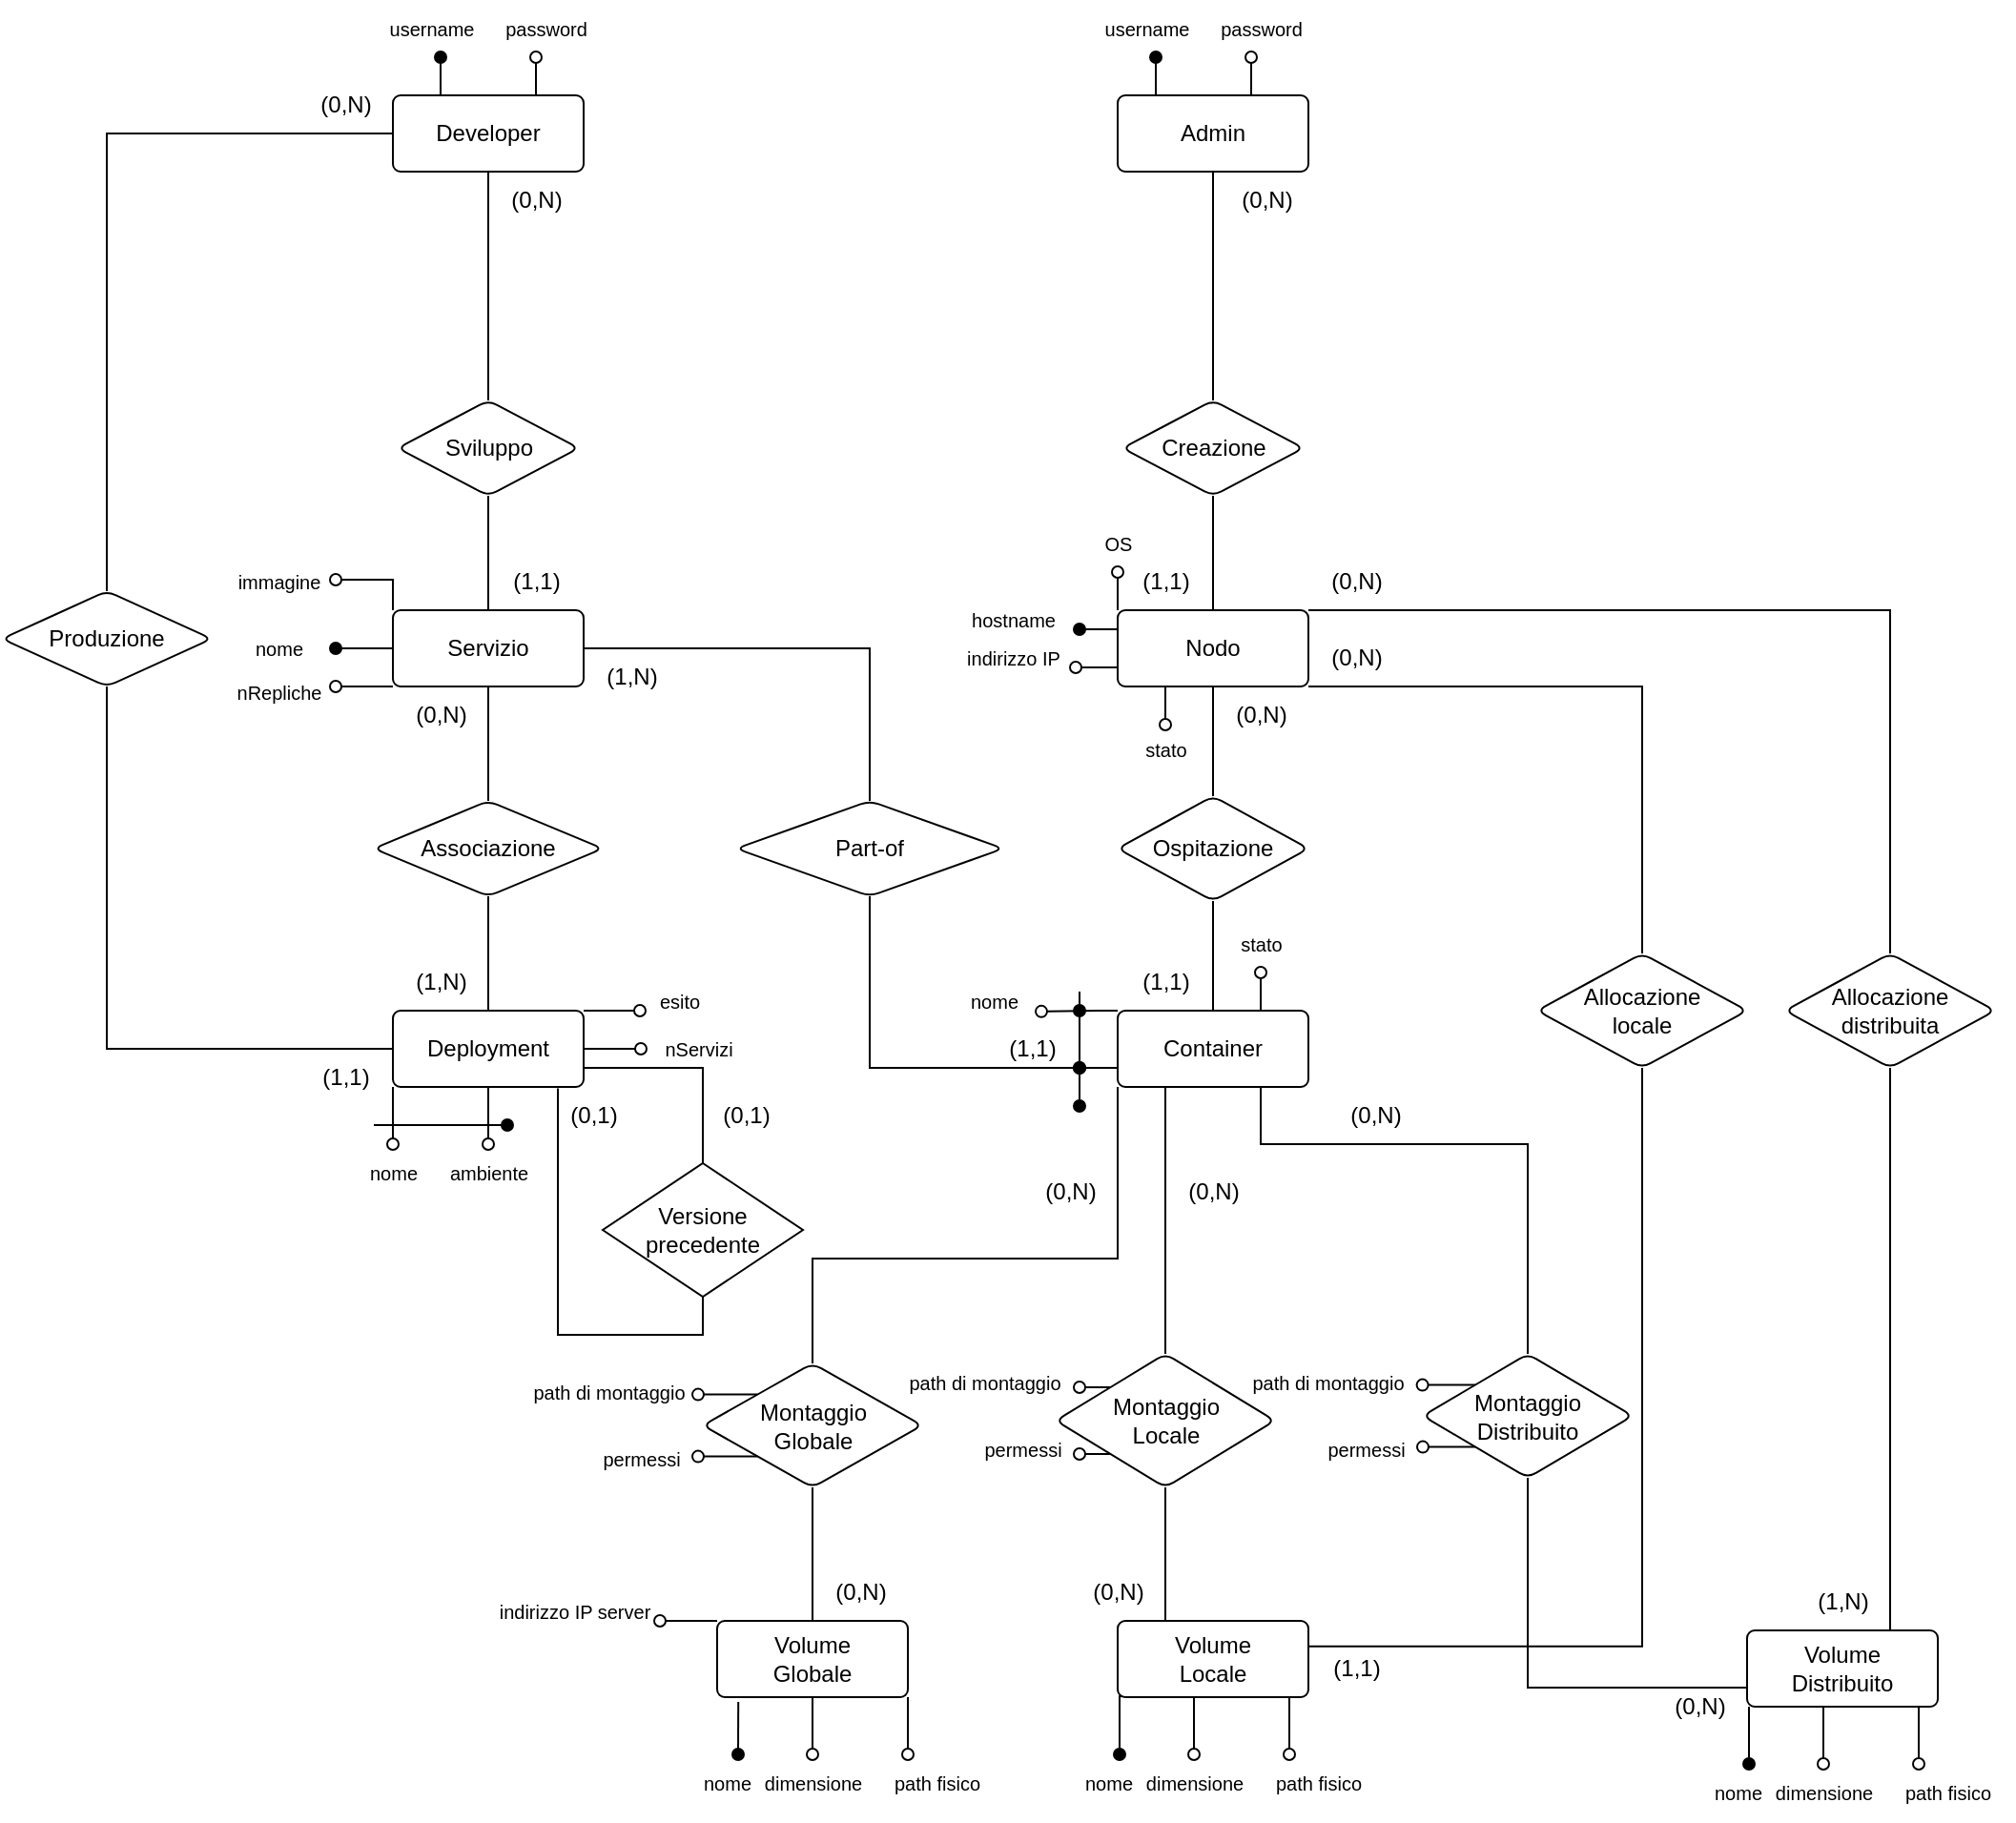 <mxfile version="26.2.15">
  <diagram id="R2lEEEUBdFMjLlhIrx00" name="Page-1">
    <mxGraphModel dx="946" dy="732" grid="1" gridSize="10" guides="1" tooltips="1" connect="1" arrows="1" fold="1" page="1" pageScale="1" pageWidth="850" pageHeight="1100" math="0" shadow="0" extFonts="Permanent Marker^https://fonts.googleapis.com/css?family=Permanent+Marker">
      <root>
        <mxCell id="0" />
        <mxCell id="1" parent="0" />
        <mxCell id="UmrRzRvC02uneNPQCRzM-10" value="" style="edgeStyle=orthogonalEdgeStyle;rounded=0;orthogonalLoop=1;jettySize=auto;html=1;endArrow=none;startFill=0;exitX=0.5;exitY=1;exitDx=0;exitDy=0;" parent="1" source="Fby9Bq11sHaPtL2u8eBd-1" target="UmrRzRvC02uneNPQCRzM-9" edge="1">
          <mxGeometry relative="1" as="geometry">
            <mxPoint x="650.0" y="190" as="sourcePoint" />
          </mxGeometry>
        </mxCell>
        <mxCell id="UmrRzRvC02uneNPQCRzM-14" value="" style="edgeStyle=orthogonalEdgeStyle;rounded=0;orthogonalLoop=1;jettySize=auto;html=1;endArrow=none;startFill=0;exitX=0.5;exitY=1;exitDx=0;exitDy=0;" parent="1" source="Fby9Bq11sHaPtL2u8eBd-2" target="UmrRzRvC02uneNPQCRzM-13" edge="1">
          <mxGeometry relative="1" as="geometry">
            <mxPoint x="400" y="80" as="sourcePoint" />
          </mxGeometry>
        </mxCell>
        <mxCell id="UmrRzRvC02uneNPQCRzM-22" value="" style="edgeStyle=orthogonalEdgeStyle;rounded=0;orthogonalLoop=1;jettySize=auto;html=1;endArrow=none;startFill=0;exitX=0;exitY=0.5;exitDx=0;exitDy=0;" parent="1" source="Fby9Bq11sHaPtL2u8eBd-2" target="UmrRzRvC02uneNPQCRzM-21" edge="1">
          <mxGeometry relative="1" as="geometry">
            <mxPoint x="375" y="60" as="sourcePoint" />
          </mxGeometry>
        </mxCell>
        <mxCell id="UmrRzRvC02uneNPQCRzM-78" style="edgeStyle=orthogonalEdgeStyle;rounded=0;orthogonalLoop=1;jettySize=auto;html=1;exitX=0.25;exitY=0;exitDx=0;exitDy=0;endArrow=oval;endFill=1;" parent="1" edge="1">
          <mxGeometry relative="1" as="geometry">
            <mxPoint x="620" y="70" as="targetPoint" />
            <mxPoint x="620" y="90" as="sourcePoint" />
          </mxGeometry>
        </mxCell>
        <mxCell id="UmrRzRvC02uneNPQCRzM-80" style="edgeStyle=orthogonalEdgeStyle;rounded=0;orthogonalLoop=1;jettySize=auto;html=1;exitX=0.75;exitY=0;exitDx=0;exitDy=0;endArrow=oval;endFill=0;" parent="1" edge="1">
          <mxGeometry relative="1" as="geometry">
            <mxPoint x="670" y="70" as="targetPoint" />
            <mxPoint x="670" y="90" as="sourcePoint" />
          </mxGeometry>
        </mxCell>
        <mxCell id="UmrRzRvC02uneNPQCRzM-9" value="Creazione" style="rhombus;whiteSpace=wrap;html=1;rounded=1;arcSize=10;" parent="1" vertex="1">
          <mxGeometry x="602.5" y="250" width="95" height="50" as="geometry" />
        </mxCell>
        <mxCell id="UmrRzRvC02uneNPQCRzM-12" style="edgeStyle=orthogonalEdgeStyle;rounded=0;orthogonalLoop=1;jettySize=auto;html=1;exitX=0.5;exitY=0;exitDx=0;exitDy=0;entryX=0.5;entryY=1;entryDx=0;entryDy=0;endArrow=none;startFill=0;" parent="1" source="UmrRzRvC02uneNPQCRzM-11" target="UmrRzRvC02uneNPQCRzM-9" edge="1">
          <mxGeometry relative="1" as="geometry" />
        </mxCell>
        <mxCell id="UmrRzRvC02uneNPQCRzM-34" value="" style="edgeStyle=orthogonalEdgeStyle;rounded=0;orthogonalLoop=1;jettySize=auto;html=1;endArrow=none;startFill=0;" parent="1" source="UmrRzRvC02uneNPQCRzM-11" target="UmrRzRvC02uneNPQCRzM-33" edge="1">
          <mxGeometry relative="1" as="geometry" />
        </mxCell>
        <mxCell id="UmrRzRvC02uneNPQCRzM-116" style="edgeStyle=orthogonalEdgeStyle;rounded=0;orthogonalLoop=1;jettySize=auto;html=1;exitX=0;exitY=0;exitDx=0;exitDy=0;endArrow=oval;endFill=0;" parent="1" source="UmrRzRvC02uneNPQCRzM-11" edge="1">
          <mxGeometry relative="1" as="geometry">
            <mxPoint x="600" y="340" as="targetPoint" />
          </mxGeometry>
        </mxCell>
        <mxCell id="UmrRzRvC02uneNPQCRzM-118" style="edgeStyle=orthogonalEdgeStyle;rounded=0;orthogonalLoop=1;jettySize=auto;html=1;exitX=0;exitY=0.25;exitDx=0;exitDy=0;endArrow=oval;endFill=1;" parent="1" source="UmrRzRvC02uneNPQCRzM-11" edge="1">
          <mxGeometry relative="1" as="geometry">
            <mxPoint x="580" y="370" as="targetPoint" />
          </mxGeometry>
        </mxCell>
        <mxCell id="UmrRzRvC02uneNPQCRzM-124" style="edgeStyle=orthogonalEdgeStyle;rounded=0;orthogonalLoop=1;jettySize=auto;html=1;exitX=0.25;exitY=1;exitDx=0;exitDy=0;endArrow=oval;endFill=0;" parent="1" source="UmrRzRvC02uneNPQCRzM-11" edge="1">
          <mxGeometry relative="1" as="geometry">
            <mxPoint x="625" y="420" as="targetPoint" />
          </mxGeometry>
        </mxCell>
        <mxCell id="UmrRzRvC02uneNPQCRzM-11" value="Nodo" style="rounded=1;arcSize=10;whiteSpace=wrap;html=1;align=center;" parent="1" vertex="1">
          <mxGeometry x="600" y="360" width="100" height="40" as="geometry" />
        </mxCell>
        <mxCell id="UmrRzRvC02uneNPQCRzM-13" value="Sviluppo" style="rhombus;whiteSpace=wrap;html=1;rounded=1;arcSize=10;" parent="1" vertex="1">
          <mxGeometry x="222.5" y="250" width="95" height="50" as="geometry" />
        </mxCell>
        <mxCell id="UmrRzRvC02uneNPQCRzM-16" style="edgeStyle=orthogonalEdgeStyle;rounded=0;orthogonalLoop=1;jettySize=auto;html=1;exitX=0.5;exitY=0;exitDx=0;exitDy=0;entryX=0.5;entryY=1;entryDx=0;entryDy=0;endArrow=none;startFill=0;" parent="1" source="UmrRzRvC02uneNPQCRzM-15" target="UmrRzRvC02uneNPQCRzM-13" edge="1">
          <mxGeometry relative="1" as="geometry" />
        </mxCell>
        <mxCell id="UmrRzRvC02uneNPQCRzM-18" value="" style="edgeStyle=orthogonalEdgeStyle;rounded=0;orthogonalLoop=1;jettySize=auto;html=1;endArrow=none;startFill=0;" parent="1" source="UmrRzRvC02uneNPQCRzM-15" target="UmrRzRvC02uneNPQCRzM-17" edge="1">
          <mxGeometry relative="1" as="geometry" />
        </mxCell>
        <mxCell id="UmrRzRvC02uneNPQCRzM-43" value="" style="edgeStyle=orthogonalEdgeStyle;rounded=0;orthogonalLoop=1;jettySize=auto;html=1;endArrow=none;startFill=0;" parent="1" source="UmrRzRvC02uneNPQCRzM-15" target="UmrRzRvC02uneNPQCRzM-42" edge="1">
          <mxGeometry relative="1" as="geometry" />
        </mxCell>
        <mxCell id="UmrRzRvC02uneNPQCRzM-95" style="edgeStyle=orthogonalEdgeStyle;rounded=0;orthogonalLoop=1;jettySize=auto;html=1;exitX=0;exitY=0.5;exitDx=0;exitDy=0;endArrow=oval;endFill=1;" parent="1" source="UmrRzRvC02uneNPQCRzM-15" edge="1">
          <mxGeometry relative="1" as="geometry">
            <mxPoint x="190" y="380" as="targetPoint" />
          </mxGeometry>
        </mxCell>
        <mxCell id="UmrRzRvC02uneNPQCRzM-100" style="edgeStyle=orthogonalEdgeStyle;rounded=0;orthogonalLoop=1;jettySize=auto;html=1;exitX=0;exitY=1;exitDx=0;exitDy=0;endArrow=oval;endFill=0;" parent="1" source="UmrRzRvC02uneNPQCRzM-15" edge="1">
          <mxGeometry relative="1" as="geometry">
            <mxPoint x="190" y="400" as="targetPoint" />
          </mxGeometry>
        </mxCell>
        <mxCell id="UmrRzRvC02uneNPQCRzM-15" value="Servizio" style="rounded=1;arcSize=10;whiteSpace=wrap;html=1;align=center;" parent="1" vertex="1">
          <mxGeometry x="220" y="360" width="100" height="40" as="geometry" />
        </mxCell>
        <mxCell id="UmrRzRvC02uneNPQCRzM-17" value="Associazione" style="rhombus;whiteSpace=wrap;html=1;rounded=1;arcSize=10;" parent="1" vertex="1">
          <mxGeometry x="210" y="460" width="120" height="50" as="geometry" />
        </mxCell>
        <mxCell id="UmrRzRvC02uneNPQCRzM-20" style="edgeStyle=orthogonalEdgeStyle;rounded=0;orthogonalLoop=1;jettySize=auto;html=1;exitX=0.5;exitY=0;exitDx=0;exitDy=0;entryX=0.5;entryY=1;entryDx=0;entryDy=0;endArrow=none;startFill=0;" parent="1" source="UmrRzRvC02uneNPQCRzM-19" target="UmrRzRvC02uneNPQCRzM-17" edge="1">
          <mxGeometry relative="1" as="geometry" />
        </mxCell>
        <mxCell id="UmrRzRvC02uneNPQCRzM-24" style="edgeStyle=orthogonalEdgeStyle;rounded=0;orthogonalLoop=1;jettySize=auto;html=1;exitX=0;exitY=0.5;exitDx=0;exitDy=0;endArrow=none;startFill=0;" parent="1" source="UmrRzRvC02uneNPQCRzM-19" target="UmrRzRvC02uneNPQCRzM-21" edge="1">
          <mxGeometry relative="1" as="geometry" />
        </mxCell>
        <mxCell id="UmrRzRvC02uneNPQCRzM-103" style="edgeStyle=orthogonalEdgeStyle;rounded=0;orthogonalLoop=1;jettySize=auto;html=1;exitX=0;exitY=1;exitDx=0;exitDy=0;endArrow=oval;endFill=0;" parent="1" source="UmrRzRvC02uneNPQCRzM-19" edge="1">
          <mxGeometry relative="1" as="geometry">
            <mxPoint x="220" y="640" as="targetPoint" />
          </mxGeometry>
        </mxCell>
        <mxCell id="UmrRzRvC02uneNPQCRzM-104" style="edgeStyle=orthogonalEdgeStyle;rounded=0;orthogonalLoop=1;jettySize=auto;html=1;exitX=0.5;exitY=1;exitDx=0;exitDy=0;endArrow=oval;endFill=0;" parent="1" source="UmrRzRvC02uneNPQCRzM-19" edge="1">
          <mxGeometry relative="1" as="geometry">
            <mxPoint x="270" y="640" as="targetPoint" />
          </mxGeometry>
        </mxCell>
        <mxCell id="UmrRzRvC02uneNPQCRzM-109" style="edgeStyle=orthogonalEdgeStyle;rounded=0;orthogonalLoop=1;jettySize=auto;html=1;exitX=1;exitY=0.5;exitDx=0;exitDy=0;endArrow=oval;endFill=0;" parent="1" source="UmrRzRvC02uneNPQCRzM-19" edge="1">
          <mxGeometry relative="1" as="geometry">
            <mxPoint x="350" y="590" as="targetPoint" />
          </mxGeometry>
        </mxCell>
        <mxCell id="z4jrUQKfOhYMJ2uNWXJ5-2" style="edgeStyle=orthogonalEdgeStyle;rounded=0;orthogonalLoop=1;jettySize=auto;html=1;exitX=1;exitY=0.75;exitDx=0;exitDy=0;endArrow=none;startFill=0;" parent="1" source="UmrRzRvC02uneNPQCRzM-19" target="z4jrUQKfOhYMJ2uNWXJ5-3" edge="1">
          <mxGeometry relative="1" as="geometry">
            <mxPoint x="380.0" y="710" as="targetPoint" />
          </mxGeometry>
        </mxCell>
        <mxCell id="z4jrUQKfOhYMJ2uNWXJ5-6" style="edgeStyle=orthogonalEdgeStyle;rounded=0;orthogonalLoop=1;jettySize=auto;html=1;exitX=1;exitY=0;exitDx=0;exitDy=0;endArrow=oval;endFill=0;entryX=-0.013;entryY=0.669;entryDx=0;entryDy=0;entryPerimeter=0;" parent="1" source="UmrRzRvC02uneNPQCRzM-19" target="UmrRzRvC02uneNPQCRzM-108" edge="1">
          <mxGeometry relative="1" as="geometry">
            <mxPoint x="347" y="570" as="targetPoint" />
          </mxGeometry>
        </mxCell>
        <mxCell id="UmrRzRvC02uneNPQCRzM-19" value="Deployment" style="rounded=1;arcSize=10;whiteSpace=wrap;html=1;align=center;" parent="1" vertex="1">
          <mxGeometry x="220" y="570" width="100" height="40" as="geometry" />
        </mxCell>
        <mxCell id="UmrRzRvC02uneNPQCRzM-21" value="Produzione" style="rhombus;whiteSpace=wrap;html=1;rounded=1;arcSize=10;" parent="1" vertex="1">
          <mxGeometry x="15" y="350" width="110" height="50" as="geometry" />
        </mxCell>
        <mxCell id="UmrRzRvC02uneNPQCRzM-25" value="(1,1)" style="text;html=1;align=center;verticalAlign=middle;resizable=0;points=[];autosize=1;strokeColor=none;fillColor=none;" parent="1" vertex="1">
          <mxGeometry x="170" y="590" width="50" height="30" as="geometry" />
        </mxCell>
        <mxCell id="UmrRzRvC02uneNPQCRzM-26" value="(0,N)" style="text;html=1;align=center;verticalAlign=middle;resizable=0;points=[];autosize=1;strokeColor=none;fillColor=none;" parent="1" vertex="1">
          <mxGeometry x="170" y="80" width="50" height="30" as="geometry" />
        </mxCell>
        <mxCell id="UmrRzRvC02uneNPQCRzM-27" value="(1,N)" style="text;html=1;align=center;verticalAlign=middle;resizable=0;points=[];autosize=1;strokeColor=none;fillColor=none;" parent="1" vertex="1">
          <mxGeometry x="220" y="540" width="50" height="30" as="geometry" />
        </mxCell>
        <mxCell id="UmrRzRvC02uneNPQCRzM-28" value="(0,N)" style="text;html=1;align=center;verticalAlign=middle;resizable=0;points=[];autosize=1;strokeColor=none;fillColor=none;" parent="1" vertex="1">
          <mxGeometry x="220" y="400" width="50" height="30" as="geometry" />
        </mxCell>
        <mxCell id="UmrRzRvC02uneNPQCRzM-29" value="(0,N)" style="text;html=1;align=center;verticalAlign=middle;resizable=0;points=[];autosize=1;strokeColor=none;fillColor=none;" parent="1" vertex="1">
          <mxGeometry x="270" y="130" width="50" height="30" as="geometry" />
        </mxCell>
        <mxCell id="UmrRzRvC02uneNPQCRzM-30" value="(1,1)" style="text;html=1;align=center;verticalAlign=middle;resizable=0;points=[];autosize=1;strokeColor=none;fillColor=none;" parent="1" vertex="1">
          <mxGeometry x="270" y="330" width="50" height="30" as="geometry" />
        </mxCell>
        <mxCell id="UmrRzRvC02uneNPQCRzM-31" value="(0,N)" style="text;html=1;align=center;verticalAlign=middle;resizable=0;points=[];autosize=1;strokeColor=none;fillColor=none;" parent="1" vertex="1">
          <mxGeometry x="652.5" y="130" width="50" height="30" as="geometry" />
        </mxCell>
        <mxCell id="UmrRzRvC02uneNPQCRzM-32" value="(1,1)" style="text;html=1;align=center;verticalAlign=middle;resizable=0;points=[];autosize=1;strokeColor=none;fillColor=none;" parent="1" vertex="1">
          <mxGeometry x="600" y="330" width="50" height="30" as="geometry" />
        </mxCell>
        <mxCell id="UmrRzRvC02uneNPQCRzM-33" value="Ospitazione" style="rhombus;whiteSpace=wrap;html=1;rounded=1;arcSize=10;" parent="1" vertex="1">
          <mxGeometry x="600" y="457.5" width="100" height="55" as="geometry" />
        </mxCell>
        <mxCell id="UmrRzRvC02uneNPQCRzM-39" style="edgeStyle=orthogonalEdgeStyle;rounded=0;orthogonalLoop=1;jettySize=auto;html=1;exitX=0.5;exitY=0;exitDx=0;exitDy=0;entryX=0.5;entryY=1;entryDx=0;entryDy=0;endArrow=none;startFill=0;" parent="1" source="UmrRzRvC02uneNPQCRzM-37" target="UmrRzRvC02uneNPQCRzM-33" edge="1">
          <mxGeometry relative="1" as="geometry" />
        </mxCell>
        <mxCell id="UmrRzRvC02uneNPQCRzM-131" style="edgeStyle=orthogonalEdgeStyle;rounded=0;orthogonalLoop=1;jettySize=auto;html=1;exitX=0;exitY=0.75;exitDx=0;exitDy=0;entryX=0.5;entryY=1;entryDx=0;entryDy=0;endArrow=none;startFill=0;" parent="1" source="UmrRzRvC02uneNPQCRzM-37" target="UmrRzRvC02uneNPQCRzM-42" edge="1">
          <mxGeometry relative="1" as="geometry" />
        </mxCell>
        <mxCell id="UmrRzRvC02uneNPQCRzM-134" style="edgeStyle=orthogonalEdgeStyle;rounded=0;orthogonalLoop=1;jettySize=auto;html=1;exitX=0;exitY=0;exitDx=0;exitDy=0;endArrow=oval;endFill=0;" parent="1" source="UmrRzRvC02uneNPQCRzM-37" edge="1">
          <mxGeometry relative="1" as="geometry">
            <mxPoint x="560" y="570.429" as="targetPoint" />
            <Array as="points">
              <mxPoint x="590" y="570" />
              <mxPoint x="590" y="570" />
            </Array>
          </mxGeometry>
        </mxCell>
        <mxCell id="UmrRzRvC02uneNPQCRzM-143" style="edgeStyle=orthogonalEdgeStyle;rounded=0;orthogonalLoop=1;jettySize=auto;html=1;exitX=0.75;exitY=0;exitDx=0;exitDy=0;endArrow=oval;endFill=0;" parent="1" source="UmrRzRvC02uneNPQCRzM-37" edge="1">
          <mxGeometry relative="1" as="geometry">
            <mxPoint x="675" y="550" as="targetPoint" />
          </mxGeometry>
        </mxCell>
        <mxCell id="UmrRzRvC02uneNPQCRzM-37" value="Container" style="rounded=1;arcSize=10;whiteSpace=wrap;html=1;align=center;" parent="1" vertex="1">
          <mxGeometry x="600" y="570" width="100" height="40" as="geometry" />
        </mxCell>
        <mxCell id="UmrRzRvC02uneNPQCRzM-40" value="(1,1)" style="text;html=1;align=center;verticalAlign=middle;resizable=0;points=[];autosize=1;strokeColor=none;fillColor=none;" parent="1" vertex="1">
          <mxGeometry x="600" y="540" width="50" height="30" as="geometry" />
        </mxCell>
        <mxCell id="UmrRzRvC02uneNPQCRzM-41" value="(0,N)" style="text;html=1;align=center;verticalAlign=middle;resizable=0;points=[];autosize=1;strokeColor=none;fillColor=none;" parent="1" vertex="1">
          <mxGeometry x="650" y="400" width="50" height="30" as="geometry" />
        </mxCell>
        <mxCell id="UmrRzRvC02uneNPQCRzM-42" value="Part-of" style="rhombus;whiteSpace=wrap;html=1;rounded=1;arcSize=10;" parent="1" vertex="1">
          <mxGeometry x="400" y="460" width="140" height="50" as="geometry" />
        </mxCell>
        <mxCell id="UmrRzRvC02uneNPQCRzM-45" value="(1,N)" style="text;html=1;align=center;verticalAlign=middle;resizable=0;points=[];autosize=1;strokeColor=none;fillColor=none;" parent="1" vertex="1">
          <mxGeometry x="320" y="380" width="50" height="30" as="geometry" />
        </mxCell>
        <mxCell id="UmrRzRvC02uneNPQCRzM-46" value="(1,1)" style="text;html=1;align=center;verticalAlign=middle;resizable=0;points=[];autosize=1;strokeColor=none;fillColor=none;" parent="1" vertex="1">
          <mxGeometry x="530" y="575" width="50" height="30" as="geometry" />
        </mxCell>
        <mxCell id="LtziV9Pe4_VhxeZoUySV-1" style="edgeStyle=orthogonalEdgeStyle;rounded=0;orthogonalLoop=1;jettySize=auto;html=1;exitX=0.5;exitY=1;exitDx=0;exitDy=0;entryX=0.5;entryY=0;entryDx=0;entryDy=0;endArrow=none;startFill=0;" parent="1" source="UmrRzRvC02uneNPQCRzM-48" target="UmrRzRvC02uneNPQCRzM-163" edge="1">
          <mxGeometry relative="1" as="geometry" />
        </mxCell>
        <mxCell id="LtziV9Pe4_VhxeZoUySV-2" style="edgeStyle=orthogonalEdgeStyle;rounded=0;orthogonalLoop=1;jettySize=auto;html=1;exitX=0;exitY=0;exitDx=0;exitDy=0;endArrow=oval;endFill=0;" parent="1" source="UmrRzRvC02uneNPQCRzM-48" edge="1">
          <mxGeometry relative="1" as="geometry">
            <mxPoint x="380" y="771.027" as="targetPoint" />
          </mxGeometry>
        </mxCell>
        <mxCell id="UmrRzRvC02uneNPQCRzM-48" value="Montaggio&lt;br&gt;Globale" style="rhombus;whiteSpace=wrap;html=1;rounded=1;arcSize=10;" parent="1" vertex="1">
          <mxGeometry x="382.5" y="755" width="115" height="65" as="geometry" />
        </mxCell>
        <mxCell id="UmrRzRvC02uneNPQCRzM-175" style="edgeStyle=orthogonalEdgeStyle;rounded=0;orthogonalLoop=1;jettySize=auto;html=1;exitX=0.111;exitY=1.063;exitDx=0;exitDy=0;endArrow=oval;endFill=1;exitPerimeter=0;" parent="1" source="UmrRzRvC02uneNPQCRzM-163" edge="1">
          <mxGeometry relative="1" as="geometry">
            <mxPoint x="401" y="960" as="targetPoint" />
            <mxPoint x="420" y="960" as="sourcePoint" />
          </mxGeometry>
        </mxCell>
        <mxCell id="UmrRzRvC02uneNPQCRzM-177" style="edgeStyle=orthogonalEdgeStyle;rounded=0;orthogonalLoop=1;jettySize=auto;html=1;exitX=0.5;exitY=1;exitDx=0;exitDy=0;endArrow=oval;endFill=0;" parent="1" source="UmrRzRvC02uneNPQCRzM-163" edge="1">
          <mxGeometry relative="1" as="geometry">
            <mxPoint x="440" y="960" as="targetPoint" />
            <mxPoint x="445" y="980" as="sourcePoint" />
          </mxGeometry>
        </mxCell>
        <mxCell id="UmrRzRvC02uneNPQCRzM-52" value="(0,N)" style="text;html=1;align=center;verticalAlign=middle;resizable=0;points=[];autosize=1;strokeColor=none;fillColor=none;" parent="1" vertex="1">
          <mxGeometry x="440" y="860" width="50" height="30" as="geometry" />
        </mxCell>
        <mxCell id="UmrRzRvC02uneNPQCRzM-53" value="(0,N)" style="text;html=1;align=center;verticalAlign=middle;resizable=0;points=[];autosize=1;strokeColor=none;fillColor=none;" parent="1" vertex="1">
          <mxGeometry x="550" y="650" width="50" height="30" as="geometry" />
        </mxCell>
        <mxCell id="UmrRzRvC02uneNPQCRzM-79" value="username" style="text;html=1;align=center;verticalAlign=middle;resizable=0;points=[];autosize=1;strokeColor=none;fillColor=none;fontSize=10;" parent="1" vertex="1">
          <mxGeometry x="580" y="40" width="70" height="30" as="geometry" />
        </mxCell>
        <mxCell id="UmrRzRvC02uneNPQCRzM-81" value="&lt;font style=&quot;font-size: 10px;&quot;&gt;password&lt;/font&gt;" style="text;html=1;align=center;verticalAlign=middle;resizable=0;points=[];autosize=1;strokeColor=none;fillColor=none;" parent="1" vertex="1">
          <mxGeometry x="640" y="40" width="70" height="30" as="geometry" />
        </mxCell>
        <mxCell id="UmrRzRvC02uneNPQCRzM-89" value="immagine" style="text;html=1;align=center;verticalAlign=middle;resizable=0;points=[];autosize=1;strokeColor=none;fillColor=none;fontSize=10;" parent="1" vertex="1">
          <mxGeometry x="125" y="330" width="70" height="30" as="geometry" />
        </mxCell>
        <mxCell id="UmrRzRvC02uneNPQCRzM-96" value="nome" style="text;html=1;align=center;verticalAlign=middle;resizable=0;points=[];autosize=1;strokeColor=none;fillColor=none;fontSize=10;" parent="1" vertex="1">
          <mxGeometry x="135" y="365" width="50" height="30" as="geometry" />
        </mxCell>
        <mxCell id="UmrRzRvC02uneNPQCRzM-99" value="nRepliche" style="text;html=1;align=center;verticalAlign=middle;resizable=0;points=[];autosize=1;strokeColor=none;fillColor=none;fontSize=10;" parent="1" vertex="1">
          <mxGeometry x="125" y="388" width="70" height="30" as="geometry" />
        </mxCell>
        <mxCell id="UmrRzRvC02uneNPQCRzM-101" style="edgeStyle=orthogonalEdgeStyle;rounded=0;orthogonalLoop=1;jettySize=auto;html=1;exitX=0;exitY=0;exitDx=0;exitDy=0;endArrow=oval;endFill=0;" parent="1" source="UmrRzRvC02uneNPQCRzM-15" edge="1">
          <mxGeometry relative="1" as="geometry">
            <mxPoint x="190" y="344" as="targetPoint" />
            <Array as="points">
              <mxPoint x="220" y="344" />
            </Array>
          </mxGeometry>
        </mxCell>
        <mxCell id="UmrRzRvC02uneNPQCRzM-106" value="nome" style="text;html=1;align=center;verticalAlign=middle;resizable=0;points=[];autosize=1;strokeColor=none;fillColor=none;fontSize=10;" parent="1" vertex="1">
          <mxGeometry x="195" y="640" width="50" height="30" as="geometry" />
        </mxCell>
        <mxCell id="UmrRzRvC02uneNPQCRzM-107" value="ambiente" style="text;html=1;align=center;verticalAlign=middle;resizable=0;points=[];autosize=1;strokeColor=none;fillColor=none;fontSize=10;" parent="1" vertex="1">
          <mxGeometry x="240" y="640" width="60" height="30" as="geometry" />
        </mxCell>
        <mxCell id="UmrRzRvC02uneNPQCRzM-108" value="esito" style="text;html=1;align=center;verticalAlign=middle;resizable=0;points=[];autosize=1;strokeColor=none;fillColor=none;fontSize=10;" parent="1" vertex="1">
          <mxGeometry x="350" y="550" width="40" height="30" as="geometry" />
        </mxCell>
        <mxCell id="UmrRzRvC02uneNPQCRzM-110" value="nServizi" style="text;html=1;align=center;verticalAlign=middle;resizable=0;points=[];autosize=1;strokeColor=none;fillColor=none;fontSize=10;" parent="1" vertex="1">
          <mxGeometry x="350" y="575" width="60" height="30" as="geometry" />
        </mxCell>
        <mxCell id="UmrRzRvC02uneNPQCRzM-117" value="OS" style="text;html=1;align=center;verticalAlign=middle;resizable=0;points=[];autosize=1;strokeColor=none;fillColor=none;fontSize=10;" parent="1" vertex="1">
          <mxGeometry x="580" y="310" width="40" height="30" as="geometry" />
        </mxCell>
        <mxCell id="UmrRzRvC02uneNPQCRzM-119" value="hostname" style="text;html=1;align=center;verticalAlign=middle;resizable=0;points=[];autosize=1;strokeColor=none;fillColor=none;fontSize=10;" parent="1" vertex="1">
          <mxGeometry x="510" y="350" width="70" height="30" as="geometry" />
        </mxCell>
        <mxCell id="UmrRzRvC02uneNPQCRzM-121" value="indirizzo IP" style="text;html=1;align=center;verticalAlign=middle;resizable=0;points=[];autosize=1;strokeColor=none;fillColor=none;fontSize=10;" parent="1" vertex="1">
          <mxGeometry x="510" y="370" width="70" height="30" as="geometry" />
        </mxCell>
        <mxCell id="UmrRzRvC02uneNPQCRzM-125" value="stato" style="text;html=1;align=center;verticalAlign=middle;resizable=0;points=[];autosize=1;strokeColor=none;fillColor=none;fontSize=10;" parent="1" vertex="1">
          <mxGeometry x="600" y="418" width="50" height="30" as="geometry" />
        </mxCell>
        <mxCell id="UmrRzRvC02uneNPQCRzM-127" value="nome" style="text;html=1;align=center;verticalAlign=middle;resizable=0;points=[];autosize=1;strokeColor=none;fillColor=none;fontSize=10;" parent="1" vertex="1">
          <mxGeometry x="510" y="550" width="50" height="30" as="geometry" />
        </mxCell>
        <mxCell id="UmrRzRvC02uneNPQCRzM-136" value="" style="endArrow=oval;html=1;rounded=0;endFill=1;startArrow=oval;startFill=1;" parent="1" edge="1">
          <mxGeometry width="50" height="50" relative="1" as="geometry">
            <mxPoint x="580" y="600" as="sourcePoint" />
            <mxPoint x="580" y="570" as="targetPoint" />
          </mxGeometry>
        </mxCell>
        <mxCell id="UmrRzRvC02uneNPQCRzM-139" value="" style="endArrow=none;html=1;rounded=0;" parent="1" edge="1">
          <mxGeometry width="50" height="50" relative="1" as="geometry">
            <mxPoint x="580" y="570" as="sourcePoint" />
            <mxPoint x="580" y="560" as="targetPoint" />
          </mxGeometry>
        </mxCell>
        <mxCell id="UmrRzRvC02uneNPQCRzM-140" value="" style="endArrow=oval;html=1;rounded=0;endFill=1;startArrow=oval;startFill=1;" parent="1" edge="1">
          <mxGeometry width="50" height="50" relative="1" as="geometry">
            <mxPoint x="580" y="620" as="sourcePoint" />
            <mxPoint x="580" y="600" as="targetPoint" />
          </mxGeometry>
        </mxCell>
        <mxCell id="UmrRzRvC02uneNPQCRzM-144" value="stato" style="text;html=1;align=center;verticalAlign=middle;resizable=0;points=[];autosize=1;strokeColor=none;fillColor=none;fontSize=10;" parent="1" vertex="1">
          <mxGeometry x="650" y="520" width="50" height="30" as="geometry" />
        </mxCell>
        <mxCell id="UmrRzRvC02uneNPQCRzM-149" value="path di montaggio" style="text;html=1;align=center;verticalAlign=middle;resizable=0;points=[];autosize=1;strokeColor=none;fillColor=none;fontSize=10;" parent="1" vertex="1">
          <mxGeometry x="282.5" y="755" width="100" height="30" as="geometry" />
        </mxCell>
        <mxCell id="UmrRzRvC02uneNPQCRzM-151" value="permessi" style="text;html=1;align=center;verticalAlign=middle;resizable=0;points=[];autosize=1;strokeColor=none;fillColor=none;fontSize=10;" parent="1" vertex="1">
          <mxGeometry x="320" y="790" width="60" height="30" as="geometry" />
        </mxCell>
        <mxCell id="TFiUa6wW5RN9zOcd3CIt-19" style="edgeStyle=orthogonalEdgeStyle;rounded=0;orthogonalLoop=1;jettySize=auto;html=1;exitX=0.75;exitY=0;exitDx=0;exitDy=0;entryX=0.5;entryY=1;entryDx=0;entryDy=0;endArrow=none;startFill=0;" parent="1" source="UmrRzRvC02uneNPQCRzM-162" target="UmrRzRvC02uneNPQCRzM-172" edge="1">
          <mxGeometry relative="1" as="geometry" />
        </mxCell>
        <mxCell id="UmrRzRvC02uneNPQCRzM-162" value="&lt;div&gt;Volume&lt;/div&gt;Distribuito" style="rounded=1;arcSize=10;whiteSpace=wrap;html=1;align=center;" parent="1" vertex="1">
          <mxGeometry x="930" y="895" width="100" height="40" as="geometry" />
        </mxCell>
        <mxCell id="UmrRzRvC02uneNPQCRzM-169" style="edgeStyle=orthogonalEdgeStyle;rounded=0;orthogonalLoop=1;jettySize=auto;html=1;exitX=0;exitY=0;exitDx=0;exitDy=0;endArrow=oval;endFill=0;" parent="1" source="UmrRzRvC02uneNPQCRzM-163" edge="1">
          <mxGeometry relative="1" as="geometry">
            <mxPoint x="360" y="890.588" as="targetPoint" />
          </mxGeometry>
        </mxCell>
        <mxCell id="UmrRzRvC02uneNPQCRzM-163" value="&lt;div&gt;Volume&lt;/div&gt;Globale" style="rounded=1;arcSize=10;whiteSpace=wrap;html=1;align=center;" parent="1" vertex="1">
          <mxGeometry x="390" y="890" width="100" height="40" as="geometry" />
        </mxCell>
        <mxCell id="UmrRzRvC02uneNPQCRzM-184" style="edgeStyle=orthogonalEdgeStyle;rounded=0;orthogonalLoop=1;jettySize=auto;html=1;exitX=0.995;exitY=0.335;exitDx=0;exitDy=0;entryX=0.5;entryY=1;entryDx=0;entryDy=0;endArrow=none;startFill=0;exitPerimeter=0;" parent="1" source="UmrRzRvC02uneNPQCRzM-167" target="UmrRzRvC02uneNPQCRzM-185" edge="1">
          <mxGeometry relative="1" as="geometry">
            <mxPoint x="1080" y="630" as="targetPoint" />
            <Array as="points">
              <mxPoint x="875" y="903" />
            </Array>
          </mxGeometry>
        </mxCell>
        <mxCell id="UmrRzRvC02uneNPQCRzM-167" value="&lt;div&gt;Volume&lt;/div&gt;Locale" style="rounded=1;arcSize=10;whiteSpace=wrap;html=1;align=center;" parent="1" vertex="1">
          <mxGeometry x="600" y="890" width="100" height="40" as="geometry" />
        </mxCell>
        <mxCell id="UmrRzRvC02uneNPQCRzM-170" value="indirizzo IP server" style="text;html=1;align=center;verticalAlign=middle;resizable=0;points=[];autosize=1;strokeColor=none;fillColor=none;fontSize=10;" parent="1" vertex="1">
          <mxGeometry x="265" y="870" width="100" height="30" as="geometry" />
        </mxCell>
        <mxCell id="TFiUa6wW5RN9zOcd3CIt-16" style="edgeStyle=orthogonalEdgeStyle;rounded=0;orthogonalLoop=1;jettySize=auto;html=1;exitX=0.5;exitY=0;exitDx=0;exitDy=0;entryX=1;entryY=0;entryDx=0;entryDy=0;endArrow=none;startFill=0;" parent="1" source="UmrRzRvC02uneNPQCRzM-172" target="UmrRzRvC02uneNPQCRzM-11" edge="1">
          <mxGeometry relative="1" as="geometry">
            <Array as="points">
              <mxPoint x="1005" y="360" />
            </Array>
          </mxGeometry>
        </mxCell>
        <mxCell id="UmrRzRvC02uneNPQCRzM-172" value="Allocazione&lt;div&gt;distribuita&lt;/div&gt;" style="rhombus;whiteSpace=wrap;html=1;rounded=1;arcSize=10;" parent="1" vertex="1">
          <mxGeometry x="950" y="540" width="110" height="60" as="geometry" />
        </mxCell>
        <mxCell id="UmrRzRvC02uneNPQCRzM-176" value="nome" style="text;html=1;align=center;verticalAlign=middle;resizable=0;points=[];autosize=1;strokeColor=none;fillColor=none;fontSize=10;" parent="1" vertex="1">
          <mxGeometry x="370" y="960" width="50" height="30" as="geometry" />
        </mxCell>
        <mxCell id="UmrRzRvC02uneNPQCRzM-178" value="dimensione" style="text;html=1;align=center;verticalAlign=middle;resizable=0;points=[];autosize=1;strokeColor=none;fillColor=none;fontSize=10;" parent="1" vertex="1">
          <mxGeometry x="405" y="960" width="70" height="30" as="geometry" />
        </mxCell>
        <mxCell id="TFiUa6wW5RN9zOcd3CIt-15" style="edgeStyle=orthogonalEdgeStyle;rounded=0;orthogonalLoop=1;jettySize=auto;html=1;exitX=0.5;exitY=0;exitDx=0;exitDy=0;entryX=1;entryY=1;entryDx=0;entryDy=0;endArrow=none;startFill=0;" parent="1" source="UmrRzRvC02uneNPQCRzM-185" target="UmrRzRvC02uneNPQCRzM-11" edge="1">
          <mxGeometry relative="1" as="geometry">
            <Array as="points">
              <mxPoint x="875" y="400" />
            </Array>
          </mxGeometry>
        </mxCell>
        <mxCell id="UmrRzRvC02uneNPQCRzM-185" value="Allocazione&lt;div&gt;locale&lt;/div&gt;" style="rhombus;whiteSpace=wrap;html=1;rounded=1;arcSize=10;" parent="1" vertex="1">
          <mxGeometry x="820" y="540" width="110" height="60" as="geometry" />
        </mxCell>
        <mxCell id="UmrRzRvC02uneNPQCRzM-187" value="(1,1)" style="text;html=1;align=center;verticalAlign=middle;resizable=0;points=[];autosize=1;strokeColor=none;fillColor=none;" parent="1" vertex="1">
          <mxGeometry x="700" y="900" width="50" height="30" as="geometry" />
        </mxCell>
        <mxCell id="UmrRzRvC02uneNPQCRzM-188" value="(0,N)" style="text;html=1;align=center;verticalAlign=middle;resizable=0;points=[];autosize=1;strokeColor=none;fillColor=none;" parent="1" vertex="1">
          <mxGeometry x="700" y="370" width="50" height="30" as="geometry" />
        </mxCell>
        <mxCell id="UmrRzRvC02uneNPQCRzM-189" value="(0,N)" style="text;html=1;align=center;verticalAlign=middle;resizable=0;points=[];autosize=1;strokeColor=none;fillColor=none;" parent="1" vertex="1">
          <mxGeometry x="700" y="330" width="50" height="30" as="geometry" />
        </mxCell>
        <mxCell id="UmrRzRvC02uneNPQCRzM-191" value="(1,N)" style="text;html=1;align=center;verticalAlign=middle;resizable=0;points=[];autosize=1;strokeColor=none;fillColor=none;" parent="1" vertex="1">
          <mxGeometry x="955" y="865" width="50" height="30" as="geometry" />
        </mxCell>
        <mxCell id="z4jrUQKfOhYMJ2uNWXJ5-3" value="Versione precedente" style="rhombus;whiteSpace=wrap;html=1;" parent="1" vertex="1">
          <mxGeometry x="330" y="650" width="105" height="70" as="geometry" />
        </mxCell>
        <mxCell id="z4jrUQKfOhYMJ2uNWXJ5-4" style="edgeStyle=orthogonalEdgeStyle;rounded=0;orthogonalLoop=1;jettySize=auto;html=1;exitX=0.5;exitY=1;exitDx=0;exitDy=0;entryX=0.865;entryY=1.019;entryDx=0;entryDy=0;entryPerimeter=0;endArrow=none;startFill=0;" parent="1" source="z4jrUQKfOhYMJ2uNWXJ5-3" target="UmrRzRvC02uneNPQCRzM-19" edge="1">
          <mxGeometry relative="1" as="geometry" />
        </mxCell>
        <mxCell id="z4jrUQKfOhYMJ2uNWXJ5-7" value="(0,1)" style="text;html=1;align=center;verticalAlign=middle;resizable=0;points=[];autosize=1;strokeColor=none;fillColor=none;" parent="1" vertex="1">
          <mxGeometry x="380" y="610" width="50" height="30" as="geometry" />
        </mxCell>
        <mxCell id="z4jrUQKfOhYMJ2uNWXJ5-8" value="(0,1)" style="text;html=1;align=center;verticalAlign=middle;resizable=0;points=[];autosize=1;strokeColor=none;fillColor=none;" parent="1" vertex="1">
          <mxGeometry x="300" y="610" width="50" height="30" as="geometry" />
        </mxCell>
        <mxCell id="z4jrUQKfOhYMJ2uNWXJ5-9" style="edgeStyle=orthogonalEdgeStyle;rounded=0;orthogonalLoop=1;jettySize=auto;html=1;exitX=0;exitY=0.75;exitDx=0;exitDy=0;endArrow=oval;endFill=0;" parent="1" source="UmrRzRvC02uneNPQCRzM-11" edge="1">
          <mxGeometry relative="1" as="geometry">
            <mxPoint x="578" y="390" as="targetPoint" />
          </mxGeometry>
        </mxCell>
        <mxCell id="z4jrUQKfOhYMJ2uNWXJ5-14" style="edgeStyle=orthogonalEdgeStyle;rounded=0;orthogonalLoop=1;jettySize=auto;html=1;exitX=1;exitY=1;exitDx=0;exitDy=0;endArrow=oval;endFill=0;" parent="1" source="UmrRzRvC02uneNPQCRzM-163" edge="1">
          <mxGeometry relative="1" as="geometry">
            <mxPoint x="490" y="965" as="sourcePoint" />
            <mxPoint x="490" y="960" as="targetPoint" />
          </mxGeometry>
        </mxCell>
        <mxCell id="z4jrUQKfOhYMJ2uNWXJ5-15" value="path fisico" style="text;html=1;align=center;verticalAlign=middle;resizable=0;points=[];autosize=1;strokeColor=none;fillColor=none;fontSize=10;" parent="1" vertex="1">
          <mxGeometry x="470" y="960" width="70" height="30" as="geometry" />
        </mxCell>
        <mxCell id="TFiUa6wW5RN9zOcd3CIt-3" style="edgeStyle=orthogonalEdgeStyle;rounded=0;orthogonalLoop=1;jettySize=auto;html=1;endArrow=oval;endFill=1;exitX=0.025;exitY=0.989;exitDx=0;exitDy=0;exitPerimeter=0;" parent="1" source="UmrRzRvC02uneNPQCRzM-167" edge="1">
          <mxGeometry relative="1" as="geometry">
            <mxPoint x="601" y="960" as="targetPoint" />
            <mxPoint x="600" y="930" as="sourcePoint" />
          </mxGeometry>
        </mxCell>
        <mxCell id="TFiUa6wW5RN9zOcd3CIt-4" style="edgeStyle=orthogonalEdgeStyle;rounded=0;orthogonalLoop=1;jettySize=auto;html=1;endArrow=oval;endFill=0;" parent="1" edge="1">
          <mxGeometry relative="1" as="geometry">
            <mxPoint x="640" y="960" as="targetPoint" />
            <mxPoint x="640" y="930" as="sourcePoint" />
          </mxGeometry>
        </mxCell>
        <mxCell id="TFiUa6wW5RN9zOcd3CIt-5" value="nome" style="text;html=1;align=center;verticalAlign=middle;resizable=0;points=[];autosize=1;strokeColor=none;fillColor=none;fontSize=10;" parent="1" vertex="1">
          <mxGeometry x="570" y="960" width="50" height="30" as="geometry" />
        </mxCell>
        <mxCell id="TFiUa6wW5RN9zOcd3CIt-6" value="dimensione" style="text;html=1;align=center;verticalAlign=middle;resizable=0;points=[];autosize=1;strokeColor=none;fillColor=none;fontSize=10;" parent="1" vertex="1">
          <mxGeometry x="605" y="960" width="70" height="30" as="geometry" />
        </mxCell>
        <mxCell id="TFiUa6wW5RN9zOcd3CIt-7" style="edgeStyle=orthogonalEdgeStyle;rounded=0;orthogonalLoop=1;jettySize=auto;html=1;exitX=1;exitY=1;exitDx=0;exitDy=0;endArrow=oval;endFill=0;" parent="1" edge="1">
          <mxGeometry relative="1" as="geometry">
            <mxPoint x="690" y="930" as="sourcePoint" />
            <mxPoint x="690" y="960" as="targetPoint" />
          </mxGeometry>
        </mxCell>
        <mxCell id="TFiUa6wW5RN9zOcd3CIt-8" value="path fisico" style="text;html=1;align=center;verticalAlign=middle;resizable=0;points=[];autosize=1;strokeColor=none;fillColor=none;fontSize=10;" parent="1" vertex="1">
          <mxGeometry x="670" y="960" width="70" height="30" as="geometry" />
        </mxCell>
        <mxCell id="TFiUa6wW5RN9zOcd3CIt-9" style="edgeStyle=orthogonalEdgeStyle;rounded=0;orthogonalLoop=1;jettySize=auto;html=1;endArrow=oval;endFill=1;" parent="1" edge="1">
          <mxGeometry relative="1" as="geometry">
            <mxPoint x="931" y="965" as="targetPoint" />
            <mxPoint x="931" y="935" as="sourcePoint" />
          </mxGeometry>
        </mxCell>
        <mxCell id="TFiUa6wW5RN9zOcd3CIt-10" style="edgeStyle=orthogonalEdgeStyle;rounded=0;orthogonalLoop=1;jettySize=auto;html=1;exitX=0.5;exitY=1;exitDx=0;exitDy=0;endArrow=oval;endFill=0;" parent="1" edge="1">
          <mxGeometry relative="1" as="geometry">
            <mxPoint x="970" y="965" as="targetPoint" />
            <mxPoint x="970" y="935" as="sourcePoint" />
          </mxGeometry>
        </mxCell>
        <mxCell id="TFiUa6wW5RN9zOcd3CIt-11" value="nome" style="text;html=1;align=center;verticalAlign=middle;resizable=0;points=[];autosize=1;strokeColor=none;fillColor=none;fontSize=10;" parent="1" vertex="1">
          <mxGeometry x="900" y="965" width="50" height="30" as="geometry" />
        </mxCell>
        <mxCell id="TFiUa6wW5RN9zOcd3CIt-12" value="dimensione" style="text;html=1;align=center;verticalAlign=middle;resizable=0;points=[];autosize=1;strokeColor=none;fillColor=none;fontSize=10;" parent="1" vertex="1">
          <mxGeometry x="935" y="965" width="70" height="30" as="geometry" />
        </mxCell>
        <mxCell id="TFiUa6wW5RN9zOcd3CIt-13" style="edgeStyle=orthogonalEdgeStyle;rounded=0;orthogonalLoop=1;jettySize=auto;html=1;exitX=1;exitY=1;exitDx=0;exitDy=0;endArrow=oval;endFill=0;" parent="1" edge="1">
          <mxGeometry relative="1" as="geometry">
            <mxPoint x="1020" y="935" as="sourcePoint" />
            <mxPoint x="1020" y="965" as="targetPoint" />
          </mxGeometry>
        </mxCell>
        <mxCell id="TFiUa6wW5RN9zOcd3CIt-14" value="path fisico" style="text;html=1;align=center;verticalAlign=middle;resizable=0;points=[];autosize=1;strokeColor=none;fillColor=none;fontSize=10;" parent="1" vertex="1">
          <mxGeometry x="1000" y="965" width="70" height="30" as="geometry" />
        </mxCell>
        <mxCell id="TFiUa6wW5RN9zOcd3CIt-30" style="edgeStyle=orthogonalEdgeStyle;rounded=0;orthogonalLoop=1;jettySize=auto;html=1;exitX=0;exitY=1;exitDx=0;exitDy=0;endArrow=oval;endFill=0;" parent="1" source="UmrRzRvC02uneNPQCRzM-48" edge="1">
          <mxGeometry relative="1" as="geometry">
            <mxPoint x="380" y="804" as="targetPoint" />
            <Array as="points" />
          </mxGeometry>
        </mxCell>
        <mxCell id="TFiUa6wW5RN9zOcd3CIt-32" style="edgeStyle=orthogonalEdgeStyle;rounded=0;orthogonalLoop=1;jettySize=auto;html=1;exitX=0;exitY=1;exitDx=0;exitDy=0;endArrow=none;startFill=0;entryX=0.5;entryY=0;entryDx=0;entryDy=0;" parent="1" source="UmrRzRvC02uneNPQCRzM-37" target="UmrRzRvC02uneNPQCRzM-48" edge="1">
          <mxGeometry relative="1" as="geometry">
            <mxPoint x="440" y="750" as="targetPoint" />
            <Array as="points">
              <mxPoint x="600" y="700" />
              <mxPoint x="440" y="700" />
            </Array>
          </mxGeometry>
        </mxCell>
        <mxCell id="TFiUa6wW5RN9zOcd3CIt-42" style="edgeStyle=orthogonalEdgeStyle;rounded=0;orthogonalLoop=1;jettySize=auto;html=1;exitX=0.5;exitY=1;exitDx=0;exitDy=0;entryX=0.25;entryY=0;entryDx=0;entryDy=0;endArrow=none;startFill=0;" parent="1" source="TFiUa6wW5RN9zOcd3CIt-33" target="UmrRzRvC02uneNPQCRzM-167" edge="1">
          <mxGeometry relative="1" as="geometry" />
        </mxCell>
        <mxCell id="LtziV9Pe4_VhxeZoUySV-5" style="edgeStyle=orthogonalEdgeStyle;rounded=0;orthogonalLoop=1;jettySize=auto;html=1;exitX=0;exitY=0;exitDx=0;exitDy=0;endArrow=oval;endFill=0;" parent="1" source="TFiUa6wW5RN9zOcd3CIt-33" edge="1">
          <mxGeometry relative="1" as="geometry">
            <mxPoint x="580" y="767" as="targetPoint" />
          </mxGeometry>
        </mxCell>
        <mxCell id="TFiUa6wW5RN9zOcd3CIt-33" value="Montaggio&lt;div&gt;Locale&lt;/div&gt;" style="rhombus;whiteSpace=wrap;html=1;rounded=1;arcSize=10;" parent="1" vertex="1">
          <mxGeometry x="567.5" y="750" width="115" height="70" as="geometry" />
        </mxCell>
        <mxCell id="TFiUa6wW5RN9zOcd3CIt-35" value="(0,N)" style="text;html=1;align=center;verticalAlign=middle;resizable=0;points=[];autosize=1;strokeColor=none;fillColor=none;" parent="1" vertex="1">
          <mxGeometry x="575" y="860" width="50" height="30" as="geometry" />
        </mxCell>
        <mxCell id="TFiUa6wW5RN9zOcd3CIt-36" value="(0,N)" style="text;html=1;align=center;verticalAlign=middle;resizable=0;points=[];autosize=1;strokeColor=none;fillColor=none;" parent="1" vertex="1">
          <mxGeometry x="625" y="650" width="50" height="30" as="geometry" />
        </mxCell>
        <mxCell id="TFiUa6wW5RN9zOcd3CIt-37" value="path di montaggio" style="text;html=1;align=center;verticalAlign=middle;resizable=0;points=[];autosize=1;strokeColor=none;fillColor=none;fontSize=10;" parent="1" vertex="1">
          <mxGeometry x="480" y="750" width="100" height="30" as="geometry" />
        </mxCell>
        <mxCell id="TFiUa6wW5RN9zOcd3CIt-38" value="permessi" style="text;html=1;align=center;verticalAlign=middle;resizable=0;points=[];autosize=1;strokeColor=none;fillColor=none;fontSize=10;" parent="1" vertex="1">
          <mxGeometry x="520" y="785" width="60" height="30" as="geometry" />
        </mxCell>
        <mxCell id="TFiUa6wW5RN9zOcd3CIt-40" style="edgeStyle=orthogonalEdgeStyle;rounded=0;orthogonalLoop=1;jettySize=auto;html=1;exitX=0;exitY=1;exitDx=0;exitDy=0;endArrow=oval;endFill=0;" parent="1" source="TFiUa6wW5RN9zOcd3CIt-33" edge="1">
          <mxGeometry relative="1" as="geometry">
            <mxPoint x="580" y="803" as="targetPoint" />
            <Array as="points" />
          </mxGeometry>
        </mxCell>
        <mxCell id="TFiUa6wW5RN9zOcd3CIt-41" style="edgeStyle=orthogonalEdgeStyle;rounded=0;orthogonalLoop=1;jettySize=auto;html=1;exitX=0.25;exitY=1;exitDx=0;exitDy=0;endArrow=none;startFill=0;entryX=0.5;entryY=0;entryDx=0;entryDy=0;" parent="1" source="UmrRzRvC02uneNPQCRzM-37" target="TFiUa6wW5RN9zOcd3CIt-33" edge="1">
          <mxGeometry relative="1" as="geometry">
            <mxPoint x="795" y="605" as="sourcePoint" />
            <mxPoint x="635" y="745" as="targetPoint" />
            <Array as="points">
              <mxPoint x="625" y="750" />
            </Array>
          </mxGeometry>
        </mxCell>
        <mxCell id="TFiUa6wW5RN9zOcd3CIt-43" value="Montaggio&lt;br&gt;Distribuito" style="rhombus;whiteSpace=wrap;html=1;rounded=1;arcSize=10;" parent="1" vertex="1">
          <mxGeometry x="760" y="750" width="110" height="65" as="geometry" />
        </mxCell>
        <mxCell id="TFiUa6wW5RN9zOcd3CIt-44" style="edgeStyle=orthogonalEdgeStyle;rounded=0;orthogonalLoop=1;jettySize=auto;html=1;exitX=0;exitY=0.75;exitDx=0;exitDy=0;entryX=0.5;entryY=1;entryDx=0;entryDy=0;endArrow=none;startFill=0;" parent="1" source="UmrRzRvC02uneNPQCRzM-162" target="TFiUa6wW5RN9zOcd3CIt-43" edge="1">
          <mxGeometry relative="1" as="geometry">
            <mxPoint x="780" y="880" as="sourcePoint" />
            <Array as="points">
              <mxPoint x="815" y="925" />
            </Array>
          </mxGeometry>
        </mxCell>
        <mxCell id="TFiUa6wW5RN9zOcd3CIt-45" value="(0,N)" style="text;html=1;align=center;verticalAlign=middle;resizable=0;points=[];autosize=1;strokeColor=none;fillColor=none;" parent="1" vertex="1">
          <mxGeometry x="880" y="920" width="50" height="30" as="geometry" />
        </mxCell>
        <mxCell id="TFiUa6wW5RN9zOcd3CIt-46" value="(0,N)" style="text;html=1;align=center;verticalAlign=middle;resizable=0;points=[];autosize=1;strokeColor=none;fillColor=none;" parent="1" vertex="1">
          <mxGeometry x="710" y="610" width="50" height="30" as="geometry" />
        </mxCell>
        <mxCell id="TFiUa6wW5RN9zOcd3CIt-47" value="path di montaggio" style="text;html=1;align=center;verticalAlign=middle;resizable=0;points=[];autosize=1;strokeColor=none;fillColor=none;fontSize=10;" parent="1" vertex="1">
          <mxGeometry x="660" y="750" width="100" height="30" as="geometry" />
        </mxCell>
        <mxCell id="TFiUa6wW5RN9zOcd3CIt-48" value="permessi" style="text;html=1;align=center;verticalAlign=middle;resizable=0;points=[];autosize=1;strokeColor=none;fillColor=none;fontSize=10;" parent="1" vertex="1">
          <mxGeometry x="700" y="785" width="60" height="30" as="geometry" />
        </mxCell>
        <mxCell id="TFiUa6wW5RN9zOcd3CIt-49" style="edgeStyle=orthogonalEdgeStyle;rounded=0;orthogonalLoop=1;jettySize=auto;html=1;exitX=0;exitY=0;exitDx=0;exitDy=0;endArrow=oval;endFill=0;entryX=0.998;entryY=0.557;entryDx=0;entryDy=0;entryPerimeter=0;" parent="1" source="TFiUa6wW5RN9zOcd3CIt-43" target="TFiUa6wW5RN9zOcd3CIt-47" edge="1">
          <mxGeometry relative="1" as="geometry">
            <mxPoint x="760" y="758" as="targetPoint" />
          </mxGeometry>
        </mxCell>
        <mxCell id="TFiUa6wW5RN9zOcd3CIt-50" style="edgeStyle=orthogonalEdgeStyle;rounded=0;orthogonalLoop=1;jettySize=auto;html=1;exitX=0;exitY=1;exitDx=0;exitDy=0;endArrow=oval;endFill=0;" parent="1" source="TFiUa6wW5RN9zOcd3CIt-43" edge="1">
          <mxGeometry relative="1" as="geometry">
            <mxPoint x="760" y="799" as="targetPoint" />
            <Array as="points" />
          </mxGeometry>
        </mxCell>
        <mxCell id="TFiUa6wW5RN9zOcd3CIt-51" style="edgeStyle=orthogonalEdgeStyle;rounded=0;orthogonalLoop=1;jettySize=auto;html=1;exitX=0.75;exitY=1;exitDx=0;exitDy=0;endArrow=none;startFill=0;entryX=0.5;entryY=0;entryDx=0;entryDy=0;" parent="1" source="UmrRzRvC02uneNPQCRzM-37" target="TFiUa6wW5RN9zOcd3CIt-43" edge="1">
          <mxGeometry relative="1" as="geometry">
            <mxPoint x="940" y="600" as="sourcePoint" />
            <mxPoint x="780" y="740" as="targetPoint" />
            <Array as="points">
              <mxPoint x="675" y="640" />
              <mxPoint x="815" y="640" />
            </Array>
          </mxGeometry>
        </mxCell>
        <mxCell id="Fby9Bq11sHaPtL2u8eBd-1" value="Admin" style="rounded=1;arcSize=10;whiteSpace=wrap;html=1;align=center;" parent="1" vertex="1">
          <mxGeometry x="600" y="90" width="100" height="40" as="geometry" />
        </mxCell>
        <mxCell id="Fby9Bq11sHaPtL2u8eBd-2" value="Developer" style="rounded=1;arcSize=10;whiteSpace=wrap;html=1;align=center;" parent="1" vertex="1">
          <mxGeometry x="220" y="90" width="100" height="40" as="geometry" />
        </mxCell>
        <mxCell id="Fby9Bq11sHaPtL2u8eBd-7" style="edgeStyle=orthogonalEdgeStyle;rounded=0;orthogonalLoop=1;jettySize=auto;html=1;exitX=0.25;exitY=0;exitDx=0;exitDy=0;endArrow=oval;endFill=1;" parent="1" edge="1">
          <mxGeometry relative="1" as="geometry">
            <mxPoint x="245" y="70" as="targetPoint" />
            <mxPoint x="245" y="90" as="sourcePoint" />
          </mxGeometry>
        </mxCell>
        <mxCell id="Fby9Bq11sHaPtL2u8eBd-8" style="edgeStyle=orthogonalEdgeStyle;rounded=0;orthogonalLoop=1;jettySize=auto;html=1;exitX=0.75;exitY=0;exitDx=0;exitDy=0;endArrow=oval;endFill=0;" parent="1" edge="1">
          <mxGeometry relative="1" as="geometry">
            <mxPoint x="295" y="70" as="targetPoint" />
            <mxPoint x="295" y="90" as="sourcePoint" />
          </mxGeometry>
        </mxCell>
        <mxCell id="Fby9Bq11sHaPtL2u8eBd-10" value="username" style="text;html=1;align=center;verticalAlign=middle;resizable=0;points=[];autosize=1;strokeColor=none;fillColor=none;fontSize=10;" parent="1" vertex="1">
          <mxGeometry x="205" y="40" width="70" height="30" as="geometry" />
        </mxCell>
        <mxCell id="Fby9Bq11sHaPtL2u8eBd-11" value="&lt;font style=&quot;font-size: 10px;&quot;&gt;password&lt;/font&gt;" style="text;html=1;align=center;verticalAlign=middle;resizable=0;points=[];autosize=1;strokeColor=none;fillColor=none;" parent="1" vertex="1">
          <mxGeometry x="265" y="40" width="70" height="30" as="geometry" />
        </mxCell>
        <mxCell id="YUqhplXl-w6YBkAop4Fg-1" value="" style="endArrow=oval;html=1;rounded=0;endFill=1;" parent="1" edge="1">
          <mxGeometry width="50" height="50" relative="1" as="geometry">
            <mxPoint x="210" y="630" as="sourcePoint" />
            <mxPoint x="280" y="630" as="targetPoint" />
          </mxGeometry>
        </mxCell>
      </root>
    </mxGraphModel>
  </diagram>
</mxfile>
